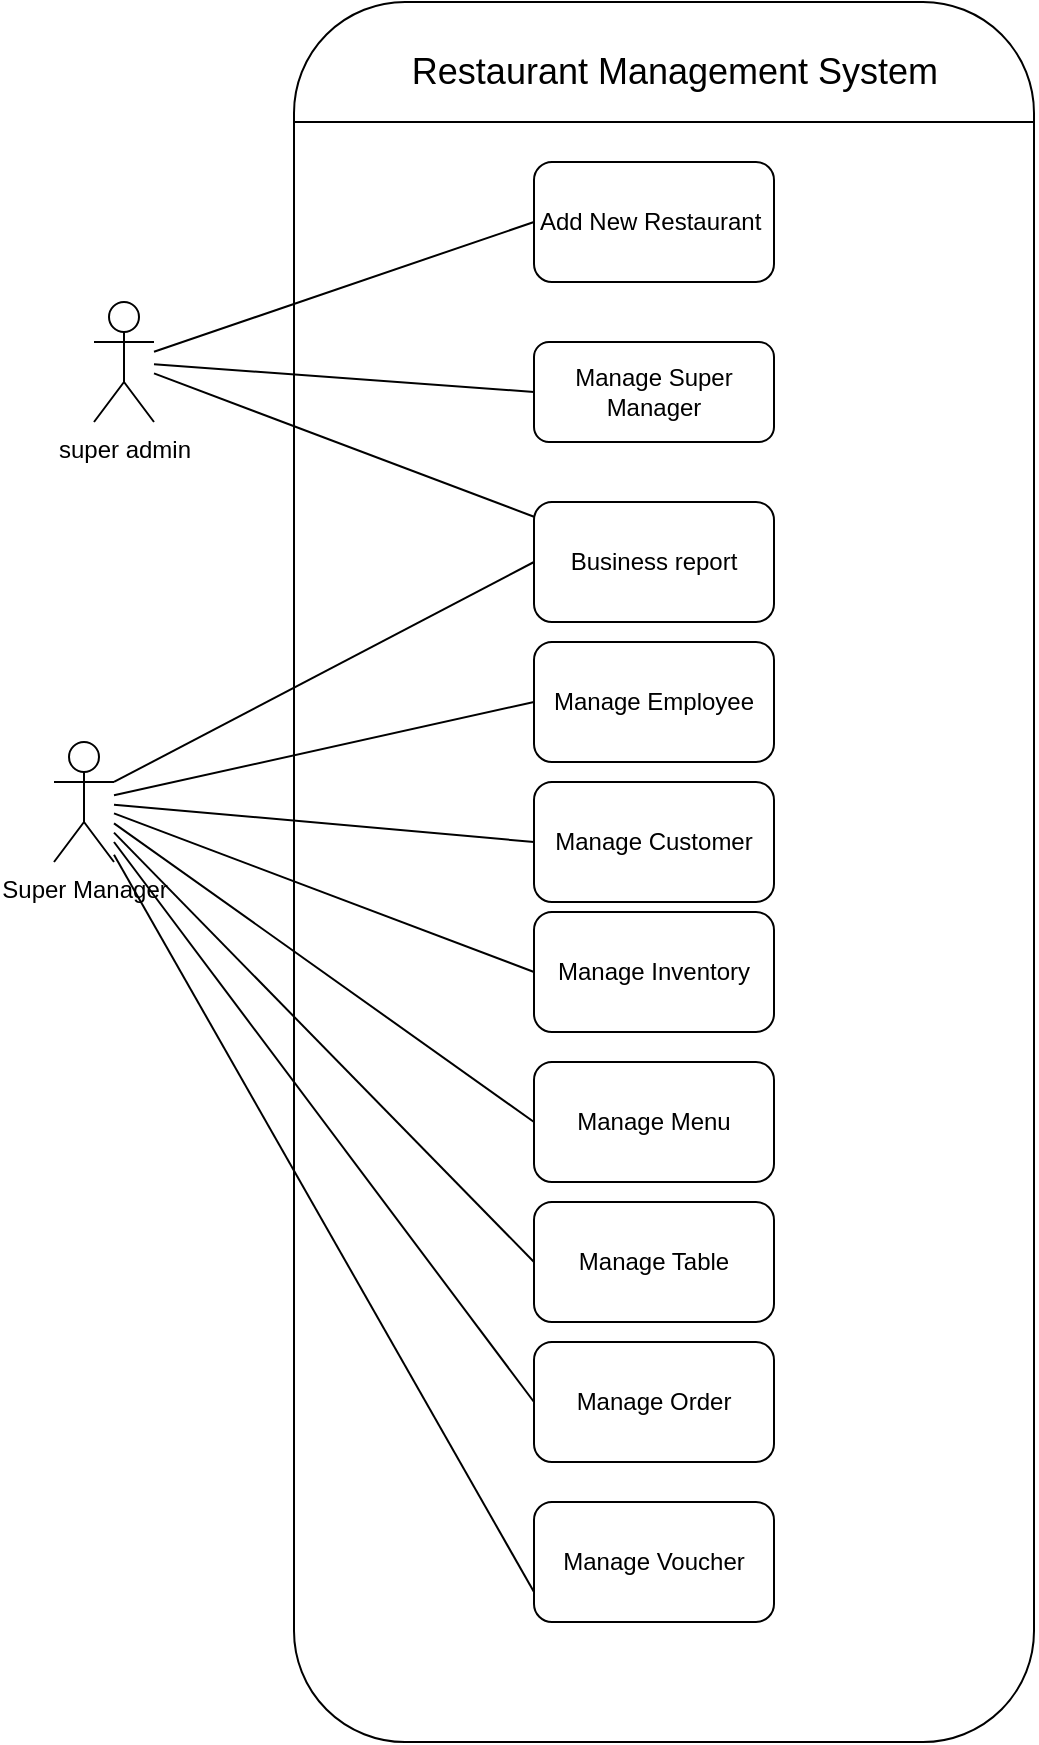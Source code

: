 <mxfile version="22.1.2" type="device">
  <diagram name="Page-1" id="gXeBnIMkLvZMQp232SY4">
    <mxGraphModel dx="2439" dy="980" grid="1" gridSize="10" guides="1" tooltips="1" connect="1" arrows="1" fold="1" page="1" pageScale="1" pageWidth="850" pageHeight="1100" math="0" shadow="0">
      <root>
        <mxCell id="0" />
        <mxCell id="1" parent="0" />
        <mxCell id="pQ8P8pEieS0PJ1SU1b43-1" value="" style="rounded=1;whiteSpace=wrap;html=1;" vertex="1" parent="1">
          <mxGeometry x="140" y="80" width="370" height="870" as="geometry" />
        </mxCell>
        <mxCell id="pQ8P8pEieS0PJ1SU1b43-17" style="rounded=0;orthogonalLoop=1;jettySize=auto;html=1;endArrow=none;endFill=0;entryX=0;entryY=0.5;entryDx=0;entryDy=0;" edge="1" parent="1" source="pQ8P8pEieS0PJ1SU1b43-2" target="pQ8P8pEieS0PJ1SU1b43-9">
          <mxGeometry relative="1" as="geometry" />
        </mxCell>
        <mxCell id="pQ8P8pEieS0PJ1SU1b43-2" value="Super Manager" style="shape=umlActor;verticalLabelPosition=bottom;verticalAlign=top;html=1;outlineConnect=0;" vertex="1" parent="1">
          <mxGeometry x="20" y="450" width="30" height="60" as="geometry" />
        </mxCell>
        <mxCell id="pQ8P8pEieS0PJ1SU1b43-8" style="rounded=0;orthogonalLoop=1;jettySize=auto;html=1;entryX=0;entryY=0.5;entryDx=0;entryDy=0;endArrow=none;endFill=0;" edge="1" parent="1" source="pQ8P8pEieS0PJ1SU1b43-4" target="pQ8P8pEieS0PJ1SU1b43-10">
          <mxGeometry relative="1" as="geometry">
            <mxPoint x="260" y="250" as="targetPoint" />
          </mxGeometry>
        </mxCell>
        <mxCell id="pQ8P8pEieS0PJ1SU1b43-57" style="rounded=0;orthogonalLoop=1;jettySize=auto;html=1;entryX=0;entryY=0.5;entryDx=0;entryDy=0;endArrow=none;endFill=0;" edge="1" parent="1" source="pQ8P8pEieS0PJ1SU1b43-4" target="pQ8P8pEieS0PJ1SU1b43-56">
          <mxGeometry relative="1" as="geometry" />
        </mxCell>
        <mxCell id="pQ8P8pEieS0PJ1SU1b43-58" style="rounded=0;orthogonalLoop=1;jettySize=auto;html=1;endArrow=none;endFill=0;" edge="1" parent="1" source="pQ8P8pEieS0PJ1SU1b43-4" target="pQ8P8pEieS0PJ1SU1b43-53">
          <mxGeometry relative="1" as="geometry" />
        </mxCell>
        <mxCell id="pQ8P8pEieS0PJ1SU1b43-4" value="super admin" style="shape=umlActor;verticalLabelPosition=bottom;verticalAlign=top;html=1;outlineConnect=0;" vertex="1" parent="1">
          <mxGeometry x="40" y="230" width="30" height="60" as="geometry" />
        </mxCell>
        <mxCell id="pQ8P8pEieS0PJ1SU1b43-9" value="Manage Employee" style="rounded=1;whiteSpace=wrap;html=1;" vertex="1" parent="1">
          <mxGeometry x="260" y="400" width="120" height="60" as="geometry" />
        </mxCell>
        <mxCell id="pQ8P8pEieS0PJ1SU1b43-10" value="Manage Super Manager" style="rounded=1;whiteSpace=wrap;html=1;" vertex="1" parent="1">
          <mxGeometry x="260" y="250" width="120" height="50" as="geometry" />
        </mxCell>
        <mxCell id="pQ8P8pEieS0PJ1SU1b43-11" value="Manage Customer" style="rounded=1;whiteSpace=wrap;html=1;" vertex="1" parent="1">
          <mxGeometry x="260" y="470" width="120" height="60" as="geometry" />
        </mxCell>
        <mxCell id="pQ8P8pEieS0PJ1SU1b43-12" value="Manage Inventory" style="rounded=1;whiteSpace=wrap;html=1;" vertex="1" parent="1">
          <mxGeometry x="260" y="535" width="120" height="60" as="geometry" />
        </mxCell>
        <mxCell id="pQ8P8pEieS0PJ1SU1b43-13" value="Manage Menu" style="rounded=1;whiteSpace=wrap;html=1;" vertex="1" parent="1">
          <mxGeometry x="260" y="610" width="120" height="60" as="geometry" />
        </mxCell>
        <mxCell id="pQ8P8pEieS0PJ1SU1b43-14" value="Manage Table" style="rounded=1;whiteSpace=wrap;html=1;" vertex="1" parent="1">
          <mxGeometry x="260" y="680" width="120" height="60" as="geometry" />
        </mxCell>
        <mxCell id="pQ8P8pEieS0PJ1SU1b43-15" value="Manage Order" style="rounded=1;whiteSpace=wrap;html=1;" vertex="1" parent="1">
          <mxGeometry x="260" y="750" width="120" height="60" as="geometry" />
        </mxCell>
        <mxCell id="pQ8P8pEieS0PJ1SU1b43-16" value="Manage Voucher" style="rounded=1;whiteSpace=wrap;html=1;" vertex="1" parent="1">
          <mxGeometry x="260" y="830" width="120" height="60" as="geometry" />
        </mxCell>
        <mxCell id="pQ8P8pEieS0PJ1SU1b43-18" style="rounded=0;orthogonalLoop=1;jettySize=auto;html=1;endArrow=none;endFill=0;entryX=0;entryY=0.5;entryDx=0;entryDy=0;" edge="1" parent="1" source="pQ8P8pEieS0PJ1SU1b43-2" target="pQ8P8pEieS0PJ1SU1b43-11">
          <mxGeometry relative="1" as="geometry">
            <mxPoint x="90" y="368" as="sourcePoint" />
            <mxPoint x="270" y="347" as="targetPoint" />
          </mxGeometry>
        </mxCell>
        <mxCell id="pQ8P8pEieS0PJ1SU1b43-19" style="rounded=0;orthogonalLoop=1;jettySize=auto;html=1;endArrow=none;endFill=0;entryX=0;entryY=0.5;entryDx=0;entryDy=0;" edge="1" parent="1" source="pQ8P8pEieS0PJ1SU1b43-2" target="pQ8P8pEieS0PJ1SU1b43-12">
          <mxGeometry relative="1" as="geometry">
            <mxPoint x="90" y="370" as="sourcePoint" />
            <mxPoint x="260" y="359" as="targetPoint" />
          </mxGeometry>
        </mxCell>
        <mxCell id="pQ8P8pEieS0PJ1SU1b43-20" style="rounded=0;orthogonalLoop=1;jettySize=auto;html=1;endArrow=none;endFill=0;entryX=0;entryY=0.5;entryDx=0;entryDy=0;" edge="1" parent="1" source="pQ8P8pEieS0PJ1SU1b43-2" target="pQ8P8pEieS0PJ1SU1b43-13">
          <mxGeometry relative="1" as="geometry">
            <mxPoint x="80" y="380" as="sourcePoint" />
            <mxPoint x="200" y="536" as="targetPoint" />
          </mxGeometry>
        </mxCell>
        <mxCell id="pQ8P8pEieS0PJ1SU1b43-21" style="rounded=0;orthogonalLoop=1;jettySize=auto;html=1;endArrow=none;endFill=0;entryX=0;entryY=0.5;entryDx=0;entryDy=0;" edge="1" parent="1" source="pQ8P8pEieS0PJ1SU1b43-2" target="pQ8P8pEieS0PJ1SU1b43-14">
          <mxGeometry relative="1" as="geometry">
            <mxPoint x="80" y="671" as="sourcePoint" />
            <mxPoint x="260" y="650" as="targetPoint" />
          </mxGeometry>
        </mxCell>
        <mxCell id="pQ8P8pEieS0PJ1SU1b43-22" style="rounded=0;orthogonalLoop=1;jettySize=auto;html=1;endArrow=none;endFill=0;entryX=0;entryY=0.5;entryDx=0;entryDy=0;" edge="1" parent="1" target="pQ8P8pEieS0PJ1SU1b43-15">
          <mxGeometry relative="1" as="geometry">
            <mxPoint x="50" y="500" as="sourcePoint" />
            <mxPoint x="260" y="730" as="targetPoint" />
            <Array as="points" />
          </mxGeometry>
        </mxCell>
        <mxCell id="pQ8P8pEieS0PJ1SU1b43-23" style="rounded=0;orthogonalLoop=1;jettySize=auto;html=1;endArrow=none;endFill=0;entryX=0;entryY=0.75;entryDx=0;entryDy=0;" edge="1" parent="1" source="pQ8P8pEieS0PJ1SU1b43-2" target="pQ8P8pEieS0PJ1SU1b43-16">
          <mxGeometry relative="1" as="geometry">
            <mxPoint x="80" y="841" as="sourcePoint" />
            <mxPoint x="260" y="820" as="targetPoint" />
          </mxGeometry>
        </mxCell>
        <mxCell id="pQ8P8pEieS0PJ1SU1b43-50" value="" style="endArrow=none;html=1;rounded=0;" edge="1" parent="1">
          <mxGeometry width="50" height="50" relative="1" as="geometry">
            <mxPoint x="140" y="140" as="sourcePoint" />
            <mxPoint x="510" y="140" as="targetPoint" />
            <Array as="points">
              <mxPoint x="340" y="140" />
              <mxPoint x="450" y="140" />
            </Array>
          </mxGeometry>
        </mxCell>
        <mxCell id="pQ8P8pEieS0PJ1SU1b43-51" value="&lt;font style=&quot;font-size: 18px;&quot;&gt;Restaurant Management System&lt;/font&gt;" style="text;html=1;strokeColor=none;fillColor=none;align=center;verticalAlign=middle;whiteSpace=wrap;rounded=0;" vertex="1" parent="1">
          <mxGeometry x="187.5" y="100" width="285" height="30" as="geometry" />
        </mxCell>
        <mxCell id="pQ8P8pEieS0PJ1SU1b43-54" style="rounded=0;orthogonalLoop=1;jettySize=auto;html=1;exitX=0;exitY=0.5;exitDx=0;exitDy=0;endArrow=none;endFill=0;entryX=1;entryY=0.333;entryDx=0;entryDy=0;entryPerimeter=0;" edge="1" parent="1" source="pQ8P8pEieS0PJ1SU1b43-53" target="pQ8P8pEieS0PJ1SU1b43-2">
          <mxGeometry relative="1" as="geometry">
            <mxPoint x="40" y="520" as="targetPoint" />
          </mxGeometry>
        </mxCell>
        <mxCell id="pQ8P8pEieS0PJ1SU1b43-53" value="Business report" style="rounded=1;whiteSpace=wrap;html=1;" vertex="1" parent="1">
          <mxGeometry x="260" y="330" width="120" height="60" as="geometry" />
        </mxCell>
        <mxCell id="pQ8P8pEieS0PJ1SU1b43-56" value="Add New Restaurant&amp;nbsp;" style="rounded=1;whiteSpace=wrap;html=1;" vertex="1" parent="1">
          <mxGeometry x="260" y="160" width="120" height="60" as="geometry" />
        </mxCell>
      </root>
    </mxGraphModel>
  </diagram>
</mxfile>
